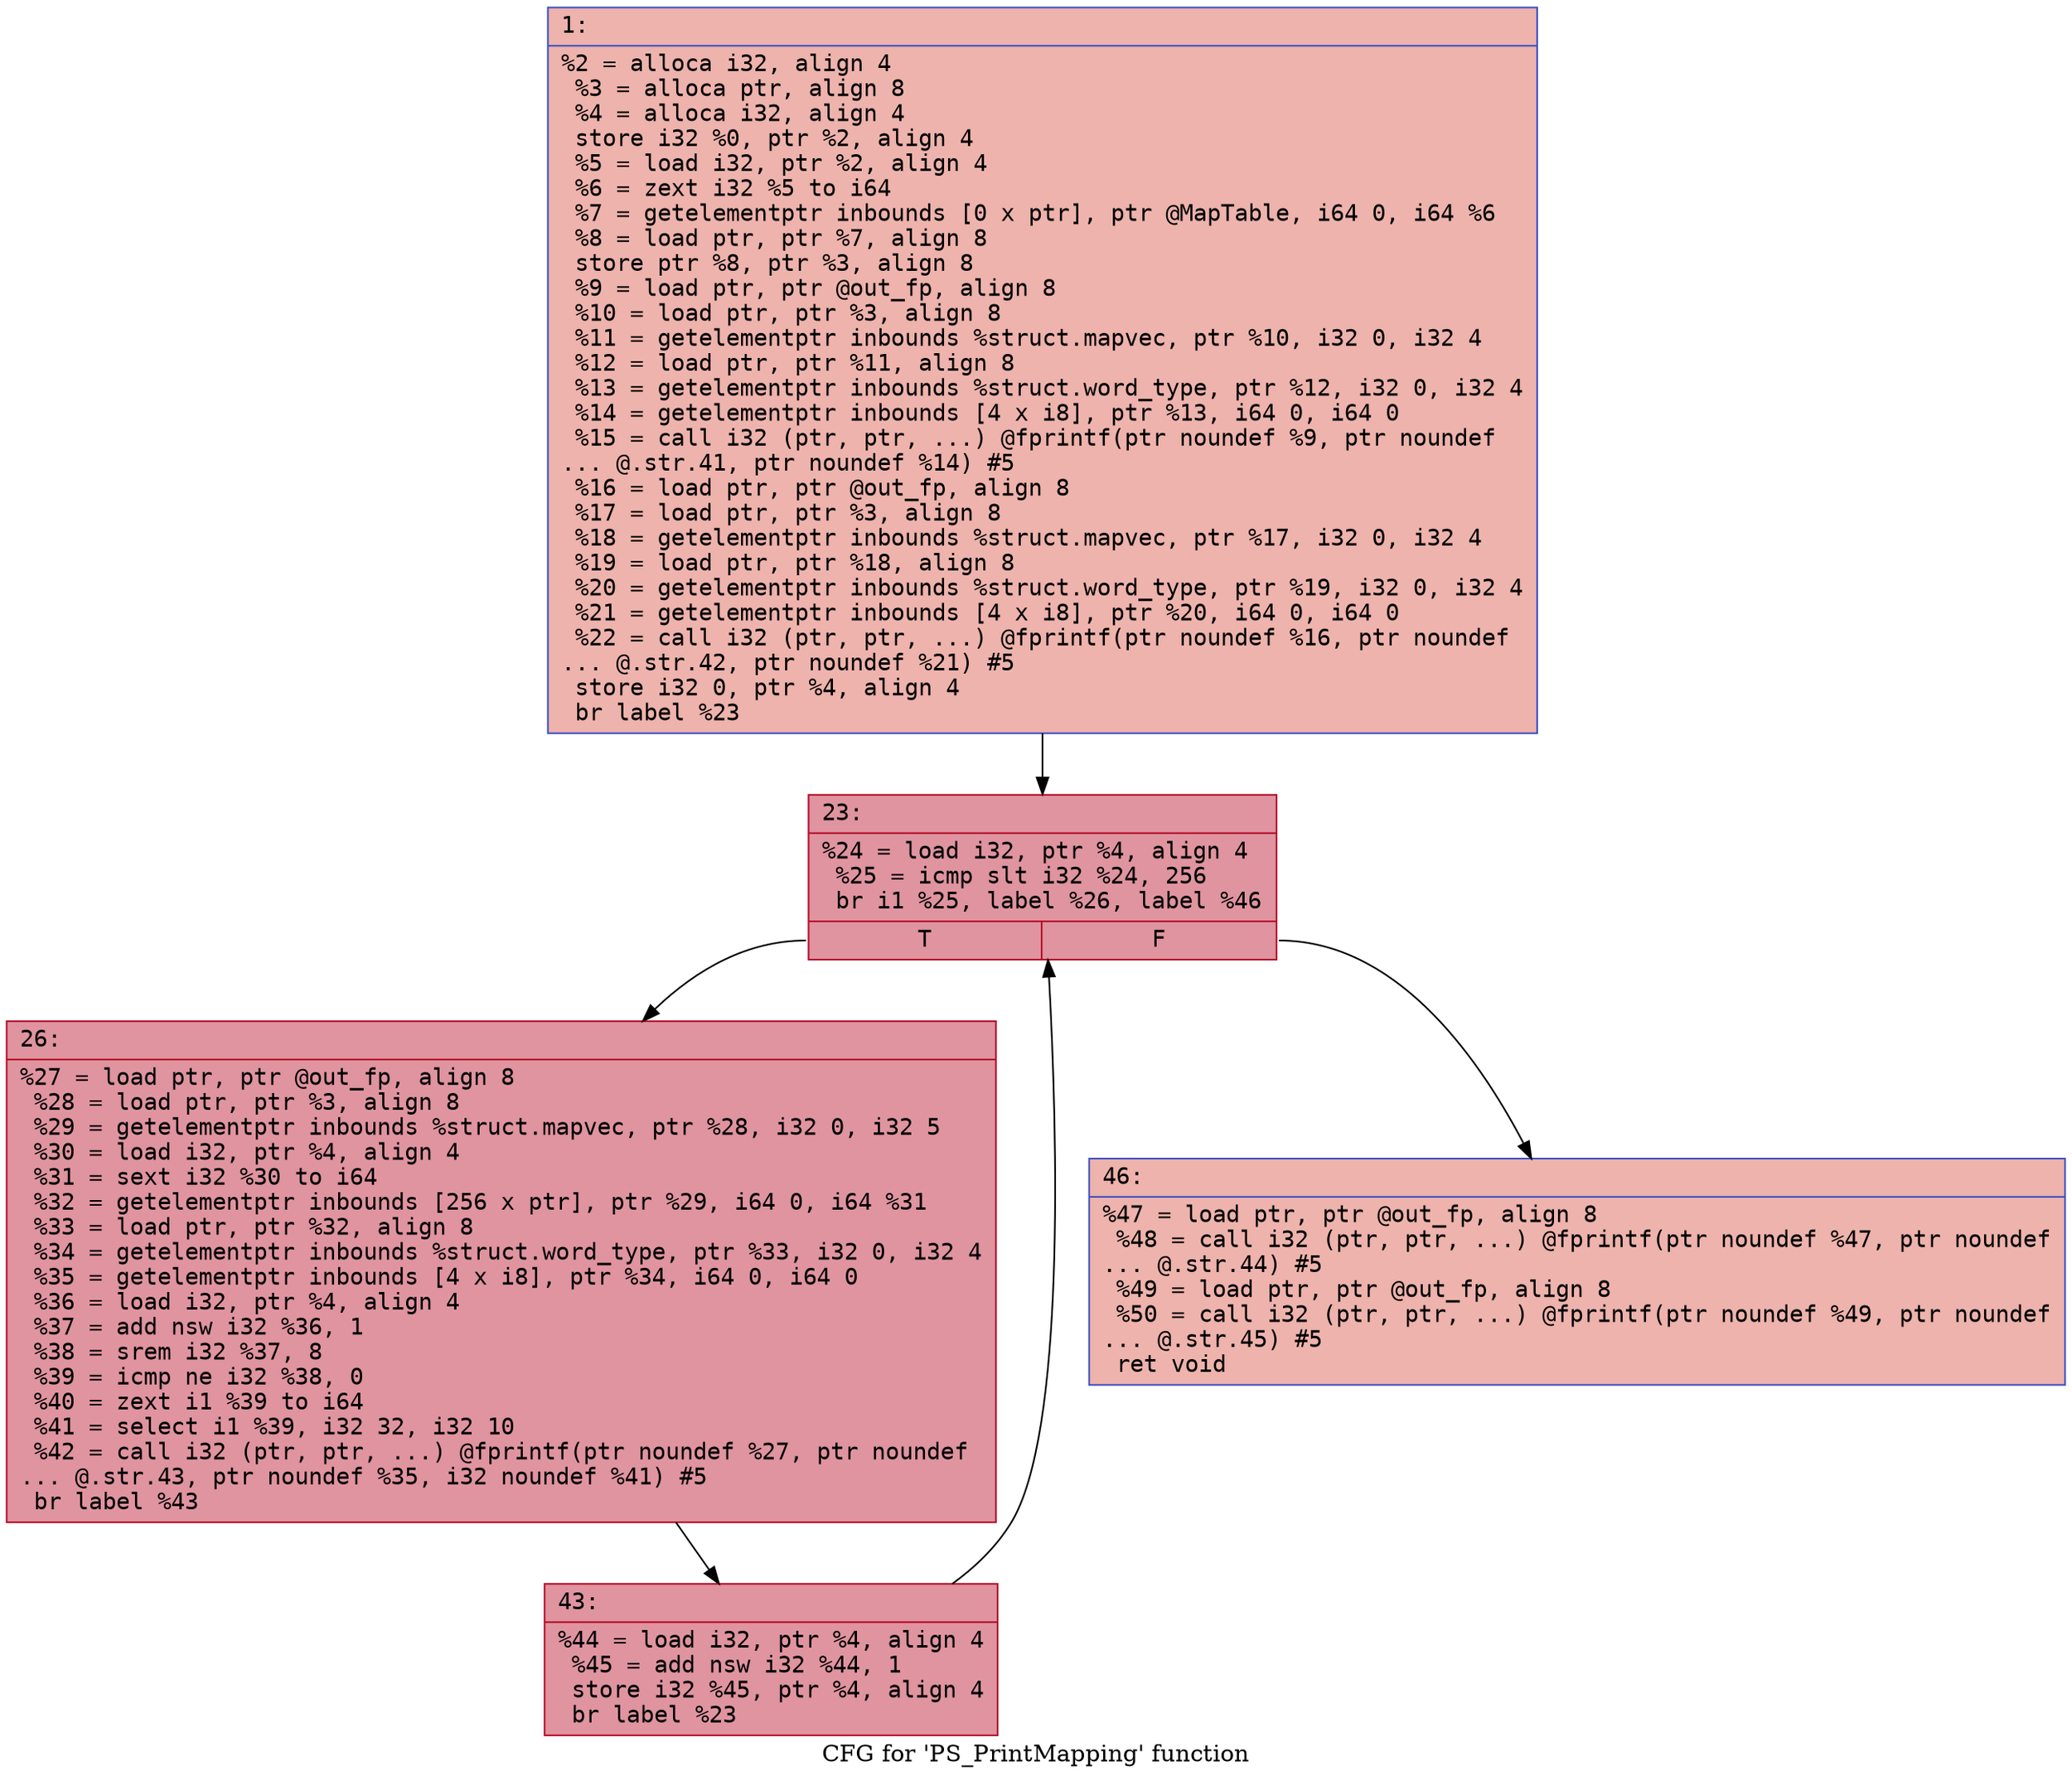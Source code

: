 digraph "CFG for 'PS_PrintMapping' function" {
	label="CFG for 'PS_PrintMapping' function";

	Node0x600002196620 [shape=record,color="#3d50c3ff", style=filled, fillcolor="#d6524470" fontname="Courier",label="{1:\l|  %2 = alloca i32, align 4\l  %3 = alloca ptr, align 8\l  %4 = alloca i32, align 4\l  store i32 %0, ptr %2, align 4\l  %5 = load i32, ptr %2, align 4\l  %6 = zext i32 %5 to i64\l  %7 = getelementptr inbounds [0 x ptr], ptr @MapTable, i64 0, i64 %6\l  %8 = load ptr, ptr %7, align 8\l  store ptr %8, ptr %3, align 8\l  %9 = load ptr, ptr @out_fp, align 8\l  %10 = load ptr, ptr %3, align 8\l  %11 = getelementptr inbounds %struct.mapvec, ptr %10, i32 0, i32 4\l  %12 = load ptr, ptr %11, align 8\l  %13 = getelementptr inbounds %struct.word_type, ptr %12, i32 0, i32 4\l  %14 = getelementptr inbounds [4 x i8], ptr %13, i64 0, i64 0\l  %15 = call i32 (ptr, ptr, ...) @fprintf(ptr noundef %9, ptr noundef\l... @.str.41, ptr noundef %14) #5\l  %16 = load ptr, ptr @out_fp, align 8\l  %17 = load ptr, ptr %3, align 8\l  %18 = getelementptr inbounds %struct.mapvec, ptr %17, i32 0, i32 4\l  %19 = load ptr, ptr %18, align 8\l  %20 = getelementptr inbounds %struct.word_type, ptr %19, i32 0, i32 4\l  %21 = getelementptr inbounds [4 x i8], ptr %20, i64 0, i64 0\l  %22 = call i32 (ptr, ptr, ...) @fprintf(ptr noundef %16, ptr noundef\l... @.str.42, ptr noundef %21) #5\l  store i32 0, ptr %4, align 4\l  br label %23\l}"];
	Node0x600002196620 -> Node0x600002196670[tooltip="1 -> 23\nProbability 100.00%" ];
	Node0x600002196670 [shape=record,color="#b70d28ff", style=filled, fillcolor="#b70d2870" fontname="Courier",label="{23:\l|  %24 = load i32, ptr %4, align 4\l  %25 = icmp slt i32 %24, 256\l  br i1 %25, label %26, label %46\l|{<s0>T|<s1>F}}"];
	Node0x600002196670:s0 -> Node0x6000021966c0[tooltip="23 -> 26\nProbability 96.88%" ];
	Node0x600002196670:s1 -> Node0x600002196760[tooltip="23 -> 46\nProbability 3.12%" ];
	Node0x6000021966c0 [shape=record,color="#b70d28ff", style=filled, fillcolor="#b70d2870" fontname="Courier",label="{26:\l|  %27 = load ptr, ptr @out_fp, align 8\l  %28 = load ptr, ptr %3, align 8\l  %29 = getelementptr inbounds %struct.mapvec, ptr %28, i32 0, i32 5\l  %30 = load i32, ptr %4, align 4\l  %31 = sext i32 %30 to i64\l  %32 = getelementptr inbounds [256 x ptr], ptr %29, i64 0, i64 %31\l  %33 = load ptr, ptr %32, align 8\l  %34 = getelementptr inbounds %struct.word_type, ptr %33, i32 0, i32 4\l  %35 = getelementptr inbounds [4 x i8], ptr %34, i64 0, i64 0\l  %36 = load i32, ptr %4, align 4\l  %37 = add nsw i32 %36, 1\l  %38 = srem i32 %37, 8\l  %39 = icmp ne i32 %38, 0\l  %40 = zext i1 %39 to i64\l  %41 = select i1 %39, i32 32, i32 10\l  %42 = call i32 (ptr, ptr, ...) @fprintf(ptr noundef %27, ptr noundef\l... @.str.43, ptr noundef %35, i32 noundef %41) #5\l  br label %43\l}"];
	Node0x6000021966c0 -> Node0x600002196710[tooltip="26 -> 43\nProbability 100.00%" ];
	Node0x600002196710 [shape=record,color="#b70d28ff", style=filled, fillcolor="#b70d2870" fontname="Courier",label="{43:\l|  %44 = load i32, ptr %4, align 4\l  %45 = add nsw i32 %44, 1\l  store i32 %45, ptr %4, align 4\l  br label %23\l}"];
	Node0x600002196710 -> Node0x600002196670[tooltip="43 -> 23\nProbability 100.00%" ];
	Node0x600002196760 [shape=record,color="#3d50c3ff", style=filled, fillcolor="#d6524470" fontname="Courier",label="{46:\l|  %47 = load ptr, ptr @out_fp, align 8\l  %48 = call i32 (ptr, ptr, ...) @fprintf(ptr noundef %47, ptr noundef\l... @.str.44) #5\l  %49 = load ptr, ptr @out_fp, align 8\l  %50 = call i32 (ptr, ptr, ...) @fprintf(ptr noundef %49, ptr noundef\l... @.str.45) #5\l  ret void\l}"];
}
